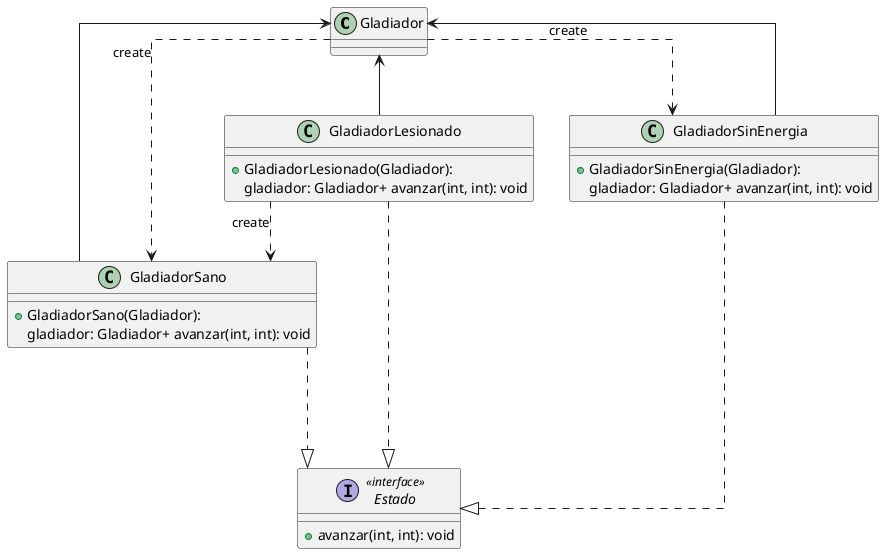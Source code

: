 @startuml

skinparam linetype ortho

class Gladiador {
}

class GladiadorSano {
    + GladiadorSano(Gladiador):
    gladiador: Gladiador+ avanzar(int, int): void
}
class GladiadorLesionado {
    + GladiadorLesionado(Gladiador):
    gladiador: Gladiador+ avanzar(int, int): void
}
class GladiadorSinEnergia {
    + GladiadorSinEnergia(Gladiador):
    gladiador: Gladiador+ avanzar(int, int): void
}

interface Estado << interface >> {
    + avanzar(int, int): void
}

Gladiador <-- GladiadorLesionado
Gladiador <-- GladiadorSano
Gladiador <-- GladiadorSinEnergia

GladiadorLesionado .-> GladiadorSano : "«create»"
Gladiador .-> GladiadorSano : "«create»"
Gladiador .-> GladiadorSinEnergia : "«create»"

GladiadorLesionado   .--^  Estado
GladiadorSano        .--^  Estado
GladiadorSinEnergia  .--^  Estado
@enduml